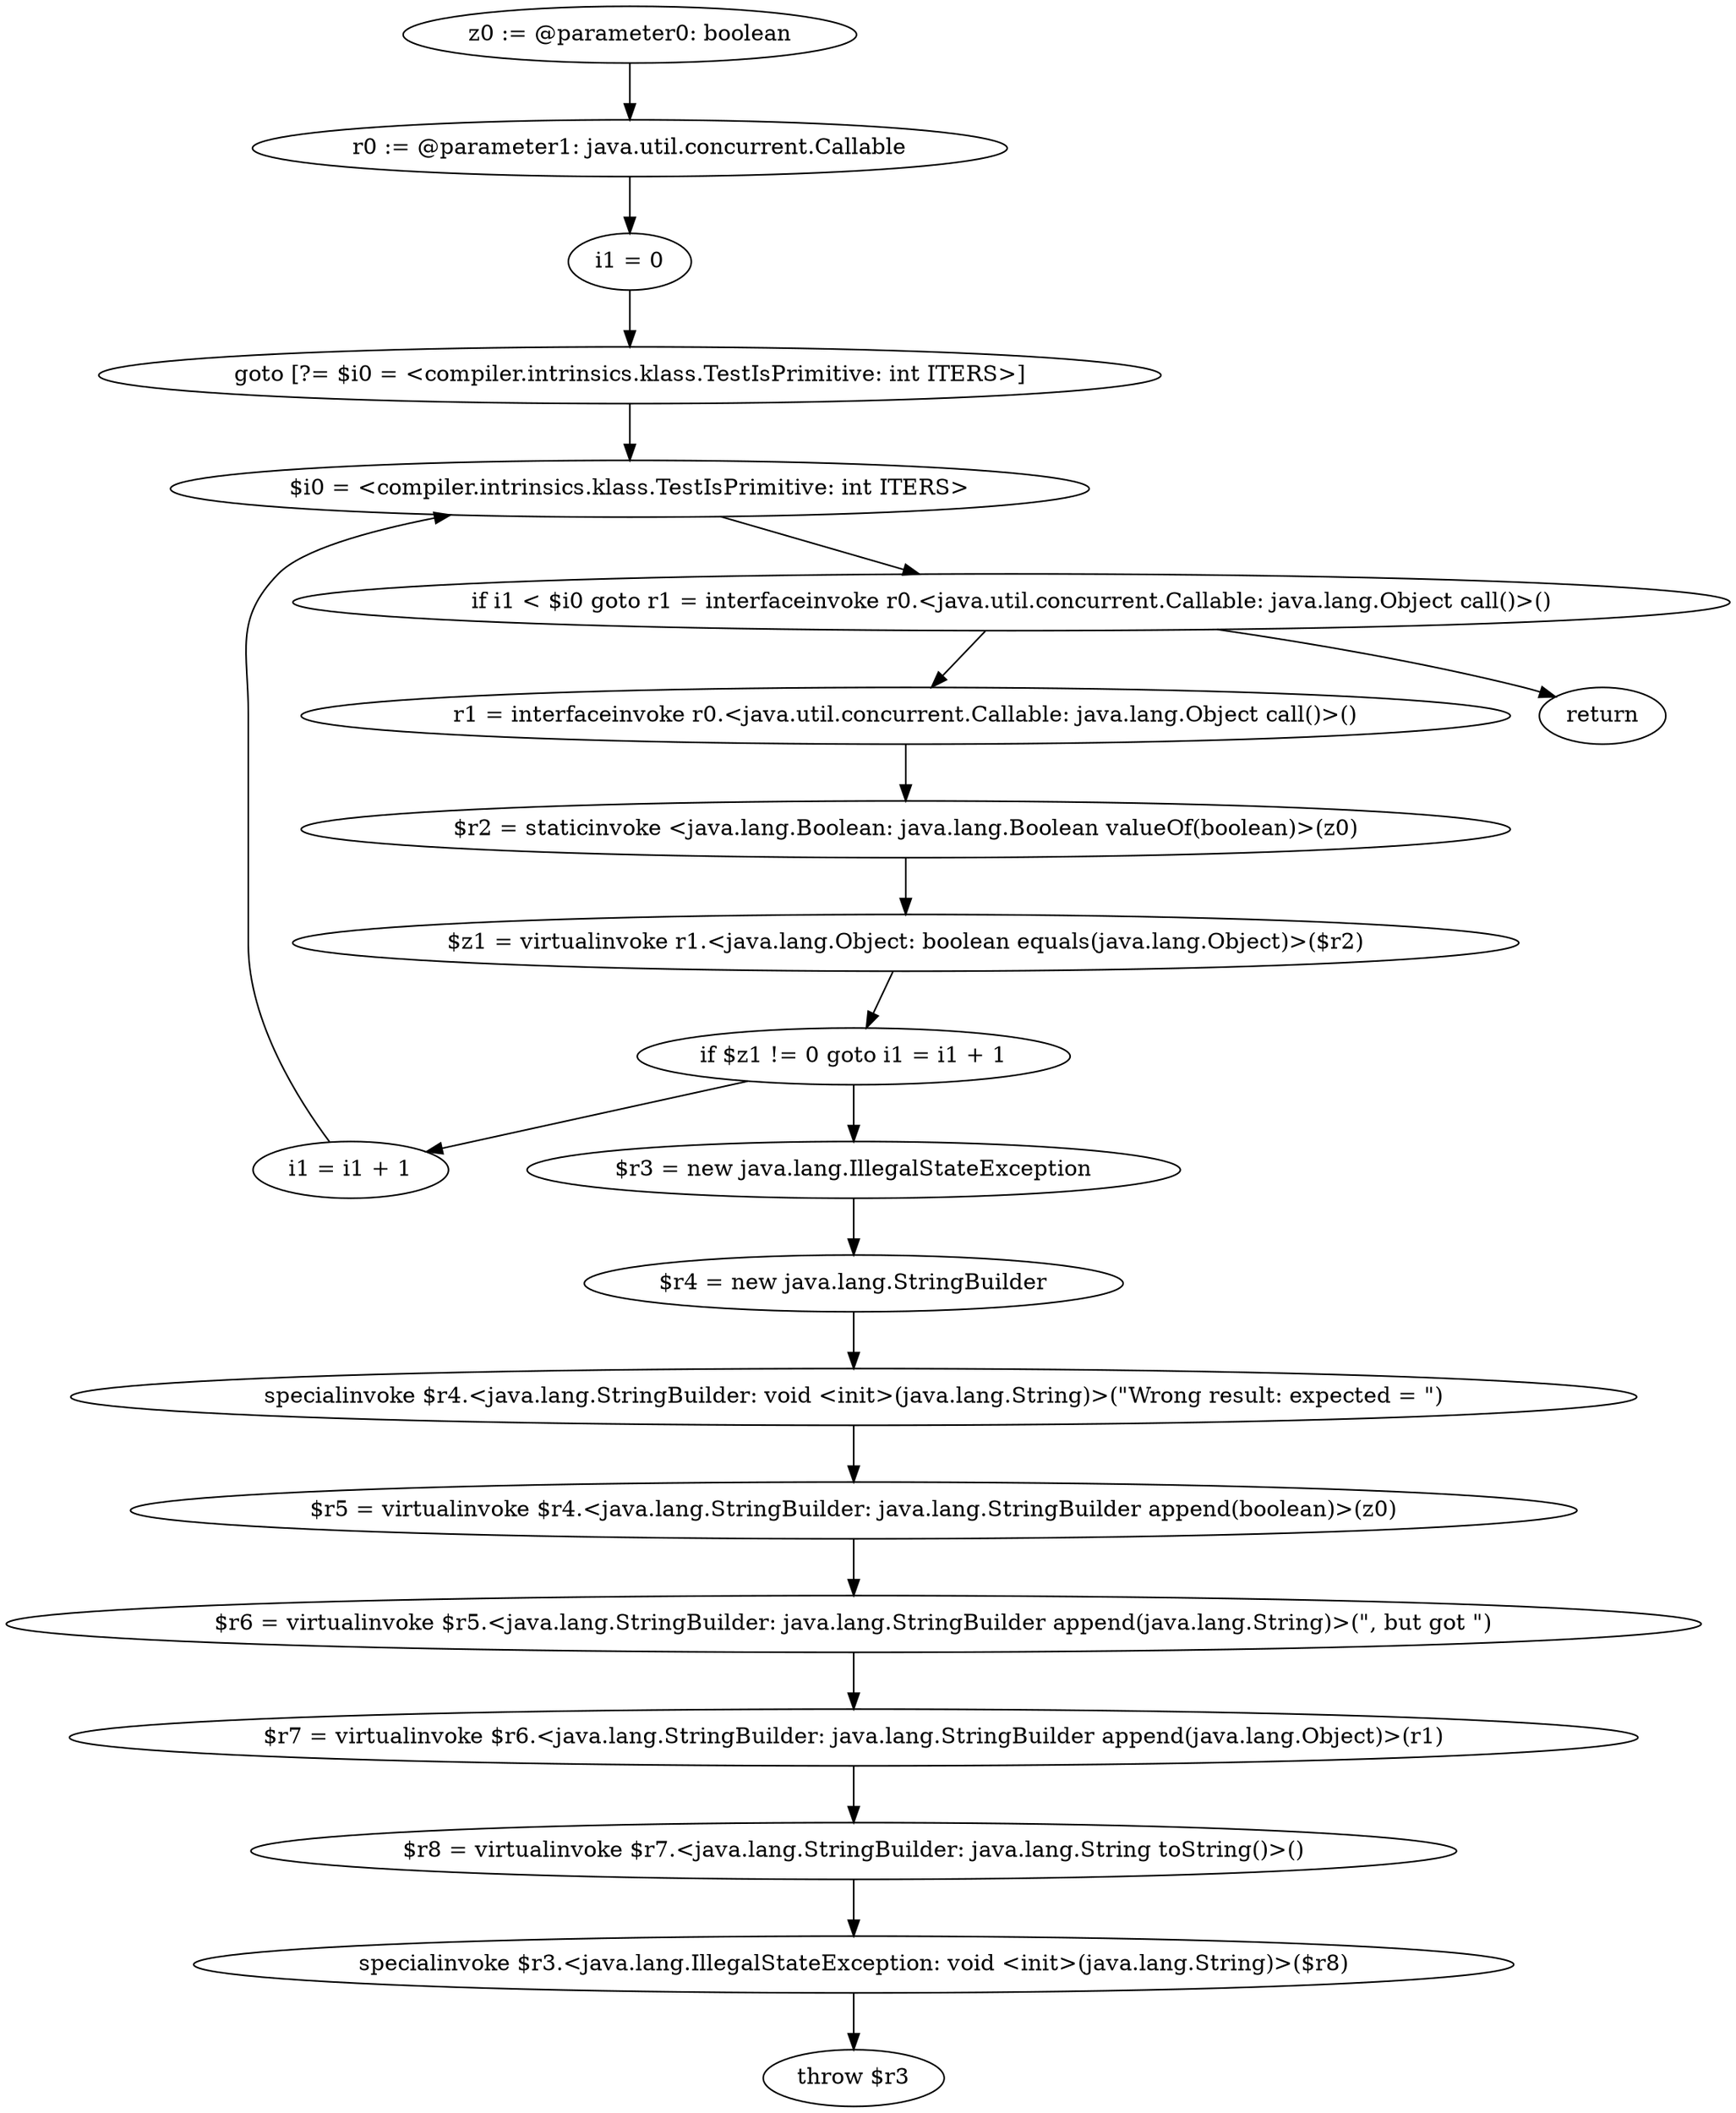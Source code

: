 digraph "unitGraph" {
    "z0 := @parameter0: boolean"
    "r0 := @parameter1: java.util.concurrent.Callable"
    "i1 = 0"
    "goto [?= $i0 = <compiler.intrinsics.klass.TestIsPrimitive: int ITERS>]"
    "r1 = interfaceinvoke r0.<java.util.concurrent.Callable: java.lang.Object call()>()"
    "$r2 = staticinvoke <java.lang.Boolean: java.lang.Boolean valueOf(boolean)>(z0)"
    "$z1 = virtualinvoke r1.<java.lang.Object: boolean equals(java.lang.Object)>($r2)"
    "if $z1 != 0 goto i1 = i1 + 1"
    "$r3 = new java.lang.IllegalStateException"
    "$r4 = new java.lang.StringBuilder"
    "specialinvoke $r4.<java.lang.StringBuilder: void <init>(java.lang.String)>(\"Wrong result: expected = \")"
    "$r5 = virtualinvoke $r4.<java.lang.StringBuilder: java.lang.StringBuilder append(boolean)>(z0)"
    "$r6 = virtualinvoke $r5.<java.lang.StringBuilder: java.lang.StringBuilder append(java.lang.String)>(\", but got \")"
    "$r7 = virtualinvoke $r6.<java.lang.StringBuilder: java.lang.StringBuilder append(java.lang.Object)>(r1)"
    "$r8 = virtualinvoke $r7.<java.lang.StringBuilder: java.lang.String toString()>()"
    "specialinvoke $r3.<java.lang.IllegalStateException: void <init>(java.lang.String)>($r8)"
    "throw $r3"
    "i1 = i1 + 1"
    "$i0 = <compiler.intrinsics.klass.TestIsPrimitive: int ITERS>"
    "if i1 < $i0 goto r1 = interfaceinvoke r0.<java.util.concurrent.Callable: java.lang.Object call()>()"
    "return"
    "z0 := @parameter0: boolean"->"r0 := @parameter1: java.util.concurrent.Callable";
    "r0 := @parameter1: java.util.concurrent.Callable"->"i1 = 0";
    "i1 = 0"->"goto [?= $i0 = <compiler.intrinsics.klass.TestIsPrimitive: int ITERS>]";
    "goto [?= $i0 = <compiler.intrinsics.klass.TestIsPrimitive: int ITERS>]"->"$i0 = <compiler.intrinsics.klass.TestIsPrimitive: int ITERS>";
    "r1 = interfaceinvoke r0.<java.util.concurrent.Callable: java.lang.Object call()>()"->"$r2 = staticinvoke <java.lang.Boolean: java.lang.Boolean valueOf(boolean)>(z0)";
    "$r2 = staticinvoke <java.lang.Boolean: java.lang.Boolean valueOf(boolean)>(z0)"->"$z1 = virtualinvoke r1.<java.lang.Object: boolean equals(java.lang.Object)>($r2)";
    "$z1 = virtualinvoke r1.<java.lang.Object: boolean equals(java.lang.Object)>($r2)"->"if $z1 != 0 goto i1 = i1 + 1";
    "if $z1 != 0 goto i1 = i1 + 1"->"$r3 = new java.lang.IllegalStateException";
    "if $z1 != 0 goto i1 = i1 + 1"->"i1 = i1 + 1";
    "$r3 = new java.lang.IllegalStateException"->"$r4 = new java.lang.StringBuilder";
    "$r4 = new java.lang.StringBuilder"->"specialinvoke $r4.<java.lang.StringBuilder: void <init>(java.lang.String)>(\"Wrong result: expected = \")";
    "specialinvoke $r4.<java.lang.StringBuilder: void <init>(java.lang.String)>(\"Wrong result: expected = \")"->"$r5 = virtualinvoke $r4.<java.lang.StringBuilder: java.lang.StringBuilder append(boolean)>(z0)";
    "$r5 = virtualinvoke $r4.<java.lang.StringBuilder: java.lang.StringBuilder append(boolean)>(z0)"->"$r6 = virtualinvoke $r5.<java.lang.StringBuilder: java.lang.StringBuilder append(java.lang.String)>(\", but got \")";
    "$r6 = virtualinvoke $r5.<java.lang.StringBuilder: java.lang.StringBuilder append(java.lang.String)>(\", but got \")"->"$r7 = virtualinvoke $r6.<java.lang.StringBuilder: java.lang.StringBuilder append(java.lang.Object)>(r1)";
    "$r7 = virtualinvoke $r6.<java.lang.StringBuilder: java.lang.StringBuilder append(java.lang.Object)>(r1)"->"$r8 = virtualinvoke $r7.<java.lang.StringBuilder: java.lang.String toString()>()";
    "$r8 = virtualinvoke $r7.<java.lang.StringBuilder: java.lang.String toString()>()"->"specialinvoke $r3.<java.lang.IllegalStateException: void <init>(java.lang.String)>($r8)";
    "specialinvoke $r3.<java.lang.IllegalStateException: void <init>(java.lang.String)>($r8)"->"throw $r3";
    "i1 = i1 + 1"->"$i0 = <compiler.intrinsics.klass.TestIsPrimitive: int ITERS>";
    "$i0 = <compiler.intrinsics.klass.TestIsPrimitive: int ITERS>"->"if i1 < $i0 goto r1 = interfaceinvoke r0.<java.util.concurrent.Callable: java.lang.Object call()>()";
    "if i1 < $i0 goto r1 = interfaceinvoke r0.<java.util.concurrent.Callable: java.lang.Object call()>()"->"return";
    "if i1 < $i0 goto r1 = interfaceinvoke r0.<java.util.concurrent.Callable: java.lang.Object call()>()"->"r1 = interfaceinvoke r0.<java.util.concurrent.Callable: java.lang.Object call()>()";
}
